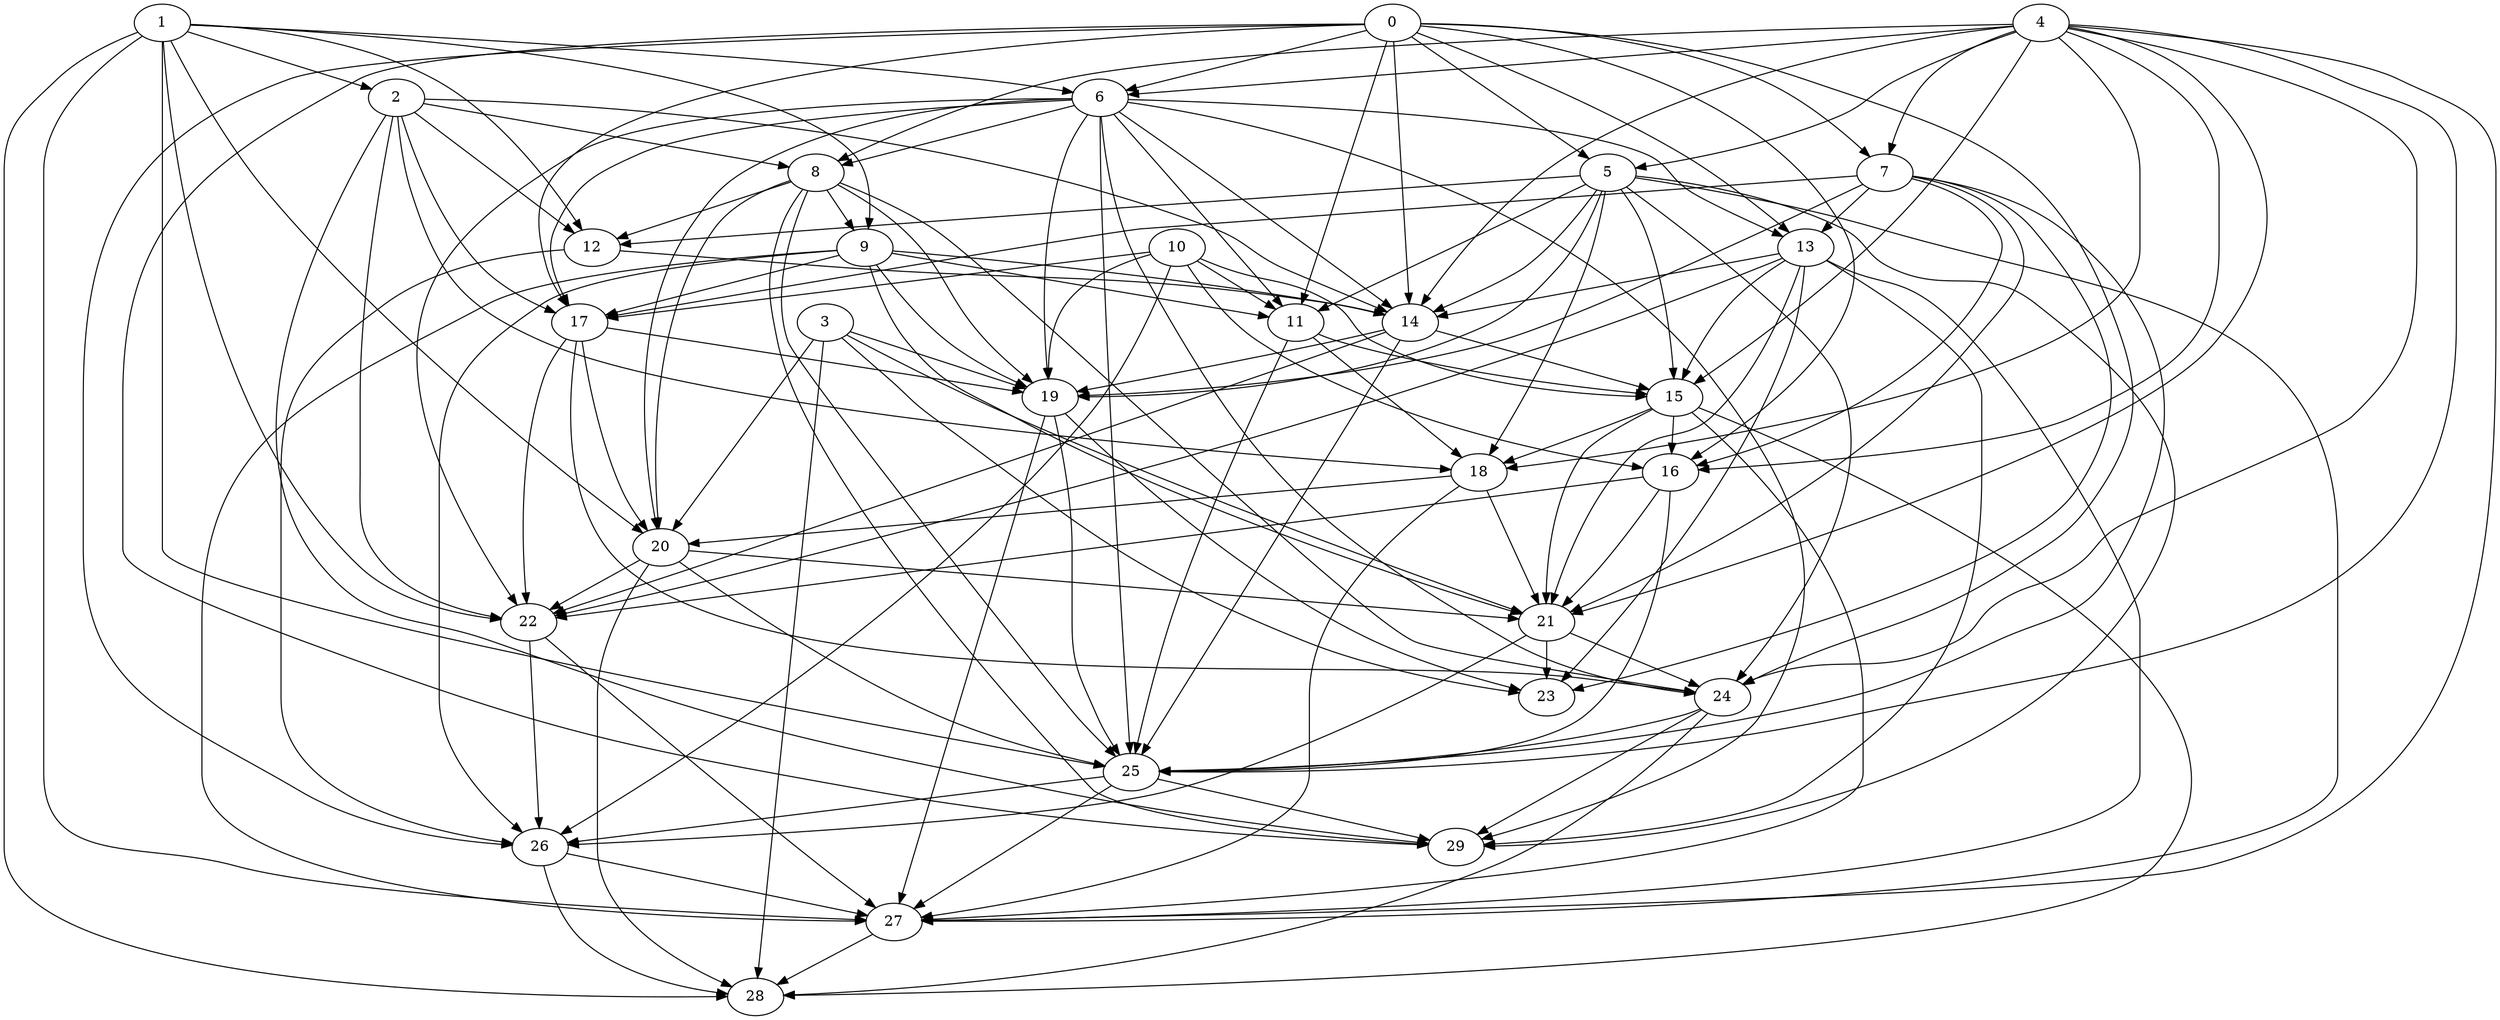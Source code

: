 digraph "Random_Nodes_30_Density_4.77_CCR_1.00_WeightType_Random" {
	graph ["Duplicate states"=0,
		GraphType=Random,
		"Max states in OPEN"=0,
		Modes="120000ms; topo-ordered tasks, ; Pruning: task equivalence, fixed order ready list, ; F-value: ; Optimisation: best schedule length (\
SL) optimisation on equal, ",
		NumberOfTasks=30,
		"Pruned using list schedule length"=32930,
		"States removed from OPEN"=0,
		TargetSystem="Homogeneous-4",
		"Time to schedule (ms)"=396,
		"Total idle time"=411,
		"Total schedule length"=473,
		"Total sequential time"=874,
		"Total states created"=43914
	];
	0	["Finish time"=52,
		Processor=0,
		"Start time"=0,
		Weight=52];
	6	["Finish time"=93,
		Processor=0,
		"Start time"=52,
		Weight=41];
	0 -> 6	[Weight=8];
	7	["Finish time"=79,
		Processor=1,
		"Start time"=58,
		Weight=21];
	0 -> 7	[Weight=6];
	5	["Finish time"=83,
		Processor=2,
		"Start time"=62,
		Weight=21];
	0 -> 5	[Weight=10];
	13	["Finish time"=134,
		Processor=1,
		"Start time"=103,
		Weight=31];
	0 -> 13	[Weight=4];
	14	["Finish time"=174,
		Processor=0,
		"Start time"=148,
		Weight=26];
	0 -> 14	[Weight=10];
	11	["Finish time"=163,
		Processor=2,
		"Start time"=142,
		Weight=21];
	0 -> 11	[Weight=3];
	17	["Finish time"=167,
		Processor=1,
		"Start time"=152,
		Weight=15];
	0 -> 17	[Weight=5];
	16	["Finish time"=266,
		Processor=1,
		"Start time"=235,
		Weight=31];
	0 -> 16	[Weight=7];
	24	["Finish time"=354,
		Processor=0,
		"Start time"=323,
		Weight=31];
	0 -> 24	[Weight=9];
	26	["Finish time"=411,
		Processor=0,
		"Start time"=380,
		Weight=31];
	0 -> 26	[Weight=4];
	29	["Finish time"=399,
		Processor=1,
		"Start time"=384,
		Weight=15];
	0 -> 29	[Weight=3];
	4	["Finish time"=31,
		Processor=1,
		"Start time"=0,
		Weight=31];
	4 -> 6	[Weight=9];
	4 -> 7	[Weight=8];
	8	["Finish time"=114,
		Processor=0,
		"Start time"=93,
		Weight=21];
	4 -> 8	[Weight=7];
	4 -> 5	[Weight=9];
	4 -> 14	[Weight=6];
	15	["Finish time"=226,
		Processor=0,
		"Start time"=174,
		Weight=52];
	4 -> 15	[Weight=9];
	18	["Finish time"=241,
		Processor=0,
		"Start time"=226,
		Weight=15];
	4 -> 18	[Weight=6];
	4 -> 16	[Weight=10];
	21	["Finish time"=323,
		Processor=0,
		"Start time"=282,
		Weight=41];
	4 -> 21	[Weight=3];
	4 -> 24	[Weight=3];
	25	["Finish time"=380,
		Processor=0,
		"Start time"=354,
		Weight=26];
	4 -> 25	[Weight=7];
	27	["Finish time"=452,
		Processor=0,
		"Start time"=411,
		Weight=41];
	4 -> 27	[Weight=2];
	1	["Finish time"=21,
		Processor=2,
		"Start time"=0,
		Weight=21];
	1 -> 6	[Weight=4];
	2	["Finish time"=31,
		Processor=2,
		"Start time"=21,
		Weight=10];
	1 -> 2	[Weight=3];
	12	["Finish time"=140,
		Processor=0,
		"Start time"=114,
		Weight=26];
	1 -> 12	[Weight=5];
	9	["Finish time"=142,
		Processor=2,
		"Start time"=121,
		Weight=21];
	1 -> 9	[Weight=3];
	20	["Finish time"=282,
		Processor=0,
		"Start time"=241,
		Weight=41];
	1 -> 20	[Weight=5];
	22	["Finish time"=338,
		Processor=1,
		"Start time"=286,
		Weight=52];
	1 -> 22	[Weight=6];
	1 -> 25	[Weight=3];
	1 -> 27	[Weight=2];
	28	["Finish time"=473,
		Processor=0,
		"Start time"=452,
		Weight=21];
	1 -> 28	[Weight=7];
	6 -> 8	[Weight=4];
	6 -> 13	[Weight=10];
	6 -> 14	[Weight=5];
	6 -> 11	[Weight=8];
	6 -> 17	[Weight=4];
	6 -> 20	[Weight=5];
	19	["Finish time"=212,
		Processor=2,
		"Start time"=181,
		Weight=31];
	6 -> 19	[Weight=3];
	6 -> 24	[Weight=8];
	6 -> 22	[Weight=9];
	6 -> 25	[Weight=7];
	6 -> 29	[Weight=2];
	2 -> 8	[Weight=8];
	2 -> 12	[Weight=8];
	2 -> 14	[Weight=8];
	2 -> 18	[Weight=7];
	2 -> 17	[Weight=3];
	2 -> 22	[Weight=8];
	2 -> 29	[Weight=10];
	7 -> 13	[Weight=4];
	7 -> 17	[Weight=2];
	7 -> 16	[Weight=7];
	7 -> 21	[Weight=6];
	7 -> 19	[Weight=5];
	7 -> 25	[Weight=5];
	23	["Finish time"=346,
		Processor=2,
		"Start time"=325,
		Weight=21];
	7 -> 23	[Weight=7];
	8 -> 12	[Weight=8];
	8 -> 9	[Weight=7];
	8 -> 20	[Weight=3];
	8 -> 19	[Weight=5];
	8 -> 24	[Weight=9];
	8 -> 25	[Weight=2];
	8 -> 29	[Weight=8];
	5 -> 12	[Weight=6];
	5 -> 14	[Weight=4];
	5 -> 11	[Weight=3];
	5 -> 15	[Weight=8];
	5 -> 18	[Weight=6];
	5 -> 19	[Weight=5];
	5 -> 24	[Weight=9];
	5 -> 27	[Weight=6];
	5 -> 29	[Weight=2];
	10	["Finish time"=46,
		Processor=3,
		"Start time"=0,
		Weight=46];
	10 -> 11	[Weight=6];
	10 -> 15	[Weight=3];
	10 -> 17	[Weight=8];
	10 -> 16	[Weight=10];
	10 -> 19	[Weight=9];
	10 -> 26	[Weight=10];
	13 -> 14	[Weight=9];
	13 -> 15	[Weight=7];
	13 -> 21	[Weight=10];
	13 -> 22	[Weight=10];
	13 -> 27	[Weight=8];
	13 -> 23	[Weight=10];
	13 -> 29	[Weight=4];
	12 -> 14	[Weight=9];
	12 -> 26	[Weight=9];
	9 -> 14	[Weight=6];
	9 -> 11	[Weight=2];
	9 -> 17	[Weight=10];
	9 -> 21	[Weight=3];
	9 -> 19	[Weight=9];
	9 -> 26	[Weight=4];
	9 -> 27	[Weight=9];
	14 -> 15	[Weight=6];
	14 -> 19	[Weight=7];
	14 -> 22	[Weight=2];
	14 -> 25	[Weight=5];
	11 -> 15	[Weight=7];
	11 -> 18	[Weight=8];
	11 -> 25	[Weight=2];
	15 -> 18	[Weight=8];
	15 -> 16	[Weight=9];
	15 -> 21	[Weight=4];
	15 -> 27	[Weight=8];
	15 -> 28	[Weight=8];
	3	["Finish time"=67,
		Processor=3,
		"Start time"=46,
		Weight=21];
	3 -> 20	[Weight=4];
	3 -> 21	[Weight=9];
	3 -> 19	[Weight=7];
	3 -> 23	[Weight=3];
	3 -> 28	[Weight=2];
	18 -> 20	[Weight=10];
	18 -> 21	[Weight=5];
	18 -> 27	[Weight=8];
	17 -> 20	[Weight=4];
	17 -> 19	[Weight=4];
	17 -> 24	[Weight=2];
	17 -> 22	[Weight=8];
	20 -> 21	[Weight=6];
	20 -> 22	[Weight=4];
	20 -> 25	[Weight=4];
	20 -> 28	[Weight=2];
	16 -> 21	[Weight=10];
	16 -> 22	[Weight=4];
	16 -> 25	[Weight=6];
	21 -> 24	[Weight=4];
	21 -> 26	[Weight=6];
	21 -> 23	[Weight=2];
	19 -> 25	[Weight=6];
	19 -> 27	[Weight=7];
	19 -> 23	[Weight=4];
	24 -> 25	[Weight=3];
	24 -> 28	[Weight=10];
	24 -> 29	[Weight=8];
	22 -> 26	[Weight=10];
	22 -> 27	[Weight=2];
	25 -> 26	[Weight=9];
	25 -> 27	[Weight=9];
	25 -> 29	[Weight=4];
	26 -> 27	[Weight=6];
	26 -> 28	[Weight=3];
	27 -> 28	[Weight=8];
}
